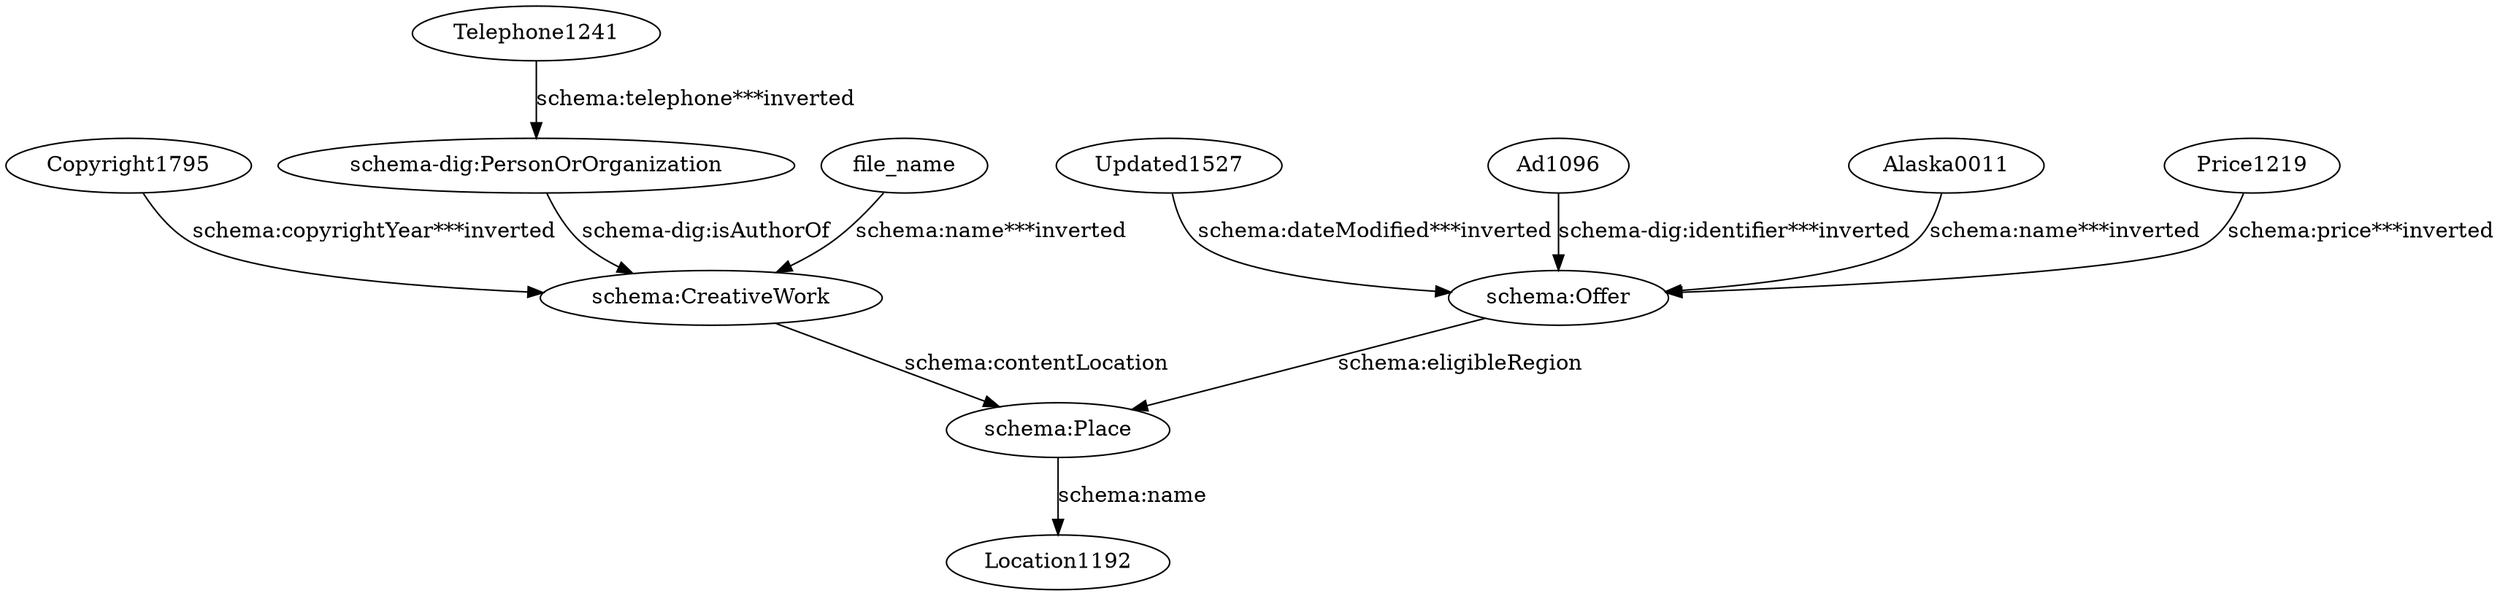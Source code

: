 digraph {
  Ad1096 [type=attribute_name,label=Ad1096]
  "schema:Offer1" [type=class_uri,label="schema:Offer"]
  Alaska0011 [type=attribute_name,label=Alaska0011]
  Copyright1795 [type=attribute_name,label=Copyright1795]
  "schema:CreativeWork1" [type=class_uri,label="schema:CreativeWork"]
  Price1219 [type=attribute_name,label=Price1219]
  Telephone1241 [type=attribute_name,label=Telephone1241]
  "schema-dig:PersonOrOrganization1" [type=class_uri,label="schema-dig:PersonOrOrganization"]
  Updated1527 [type=attribute_name,label=Updated1527]
  file_name [type=attribute_name,label=file_name]
  "schema:Place1" [type=class_uri,label="schema:Place"]
  Location1192 [type=attribute_name,label=Location1192]
  Ad1096 -> "schema:Offer1" [type=st_property_uri,label="schema-dig:identifier***inverted",weight=1]
  Alaska0011 -> "schema:Offer1" [type=st_property_uri,label="schema:name***inverted",weight=1]
  Copyright1795 -> "schema:CreativeWork1" [type=st_property_uri,label="schema:copyrightYear***inverted",weight=1]
  Price1219 -> "schema:Offer1" [type=st_property_uri,label="schema:price***inverted",weight=1]
  Telephone1241 -> "schema-dig:PersonOrOrganization1" [type=st_property_uri,label="schema:telephone***inverted",weight=1]
  Updated1527 -> "schema:Offer1" [type=st_property_uri,label="schema:dateModified***inverted",weight=1]
  file_name -> "schema:CreativeWork1" [type=st_property_uri,label="schema:name***inverted",weight=1]
  "schema-dig:PersonOrOrganization1" -> "schema:CreativeWork1" [label="schema-dig:isAuthorOf",type=direct_property_uri,weight=1]
  "schema:CreativeWork1" -> "schema:Place1" [label="schema:contentLocation",type=direct_property_uri,weight=1]
  "schema:Offer1" -> "schema:Place1" [label="schema:eligibleRegion",type=direct_property_uri,weight=1]
  "schema:Place1" -> Location1192 [label="schema:name",type=st_property_uri]
}
